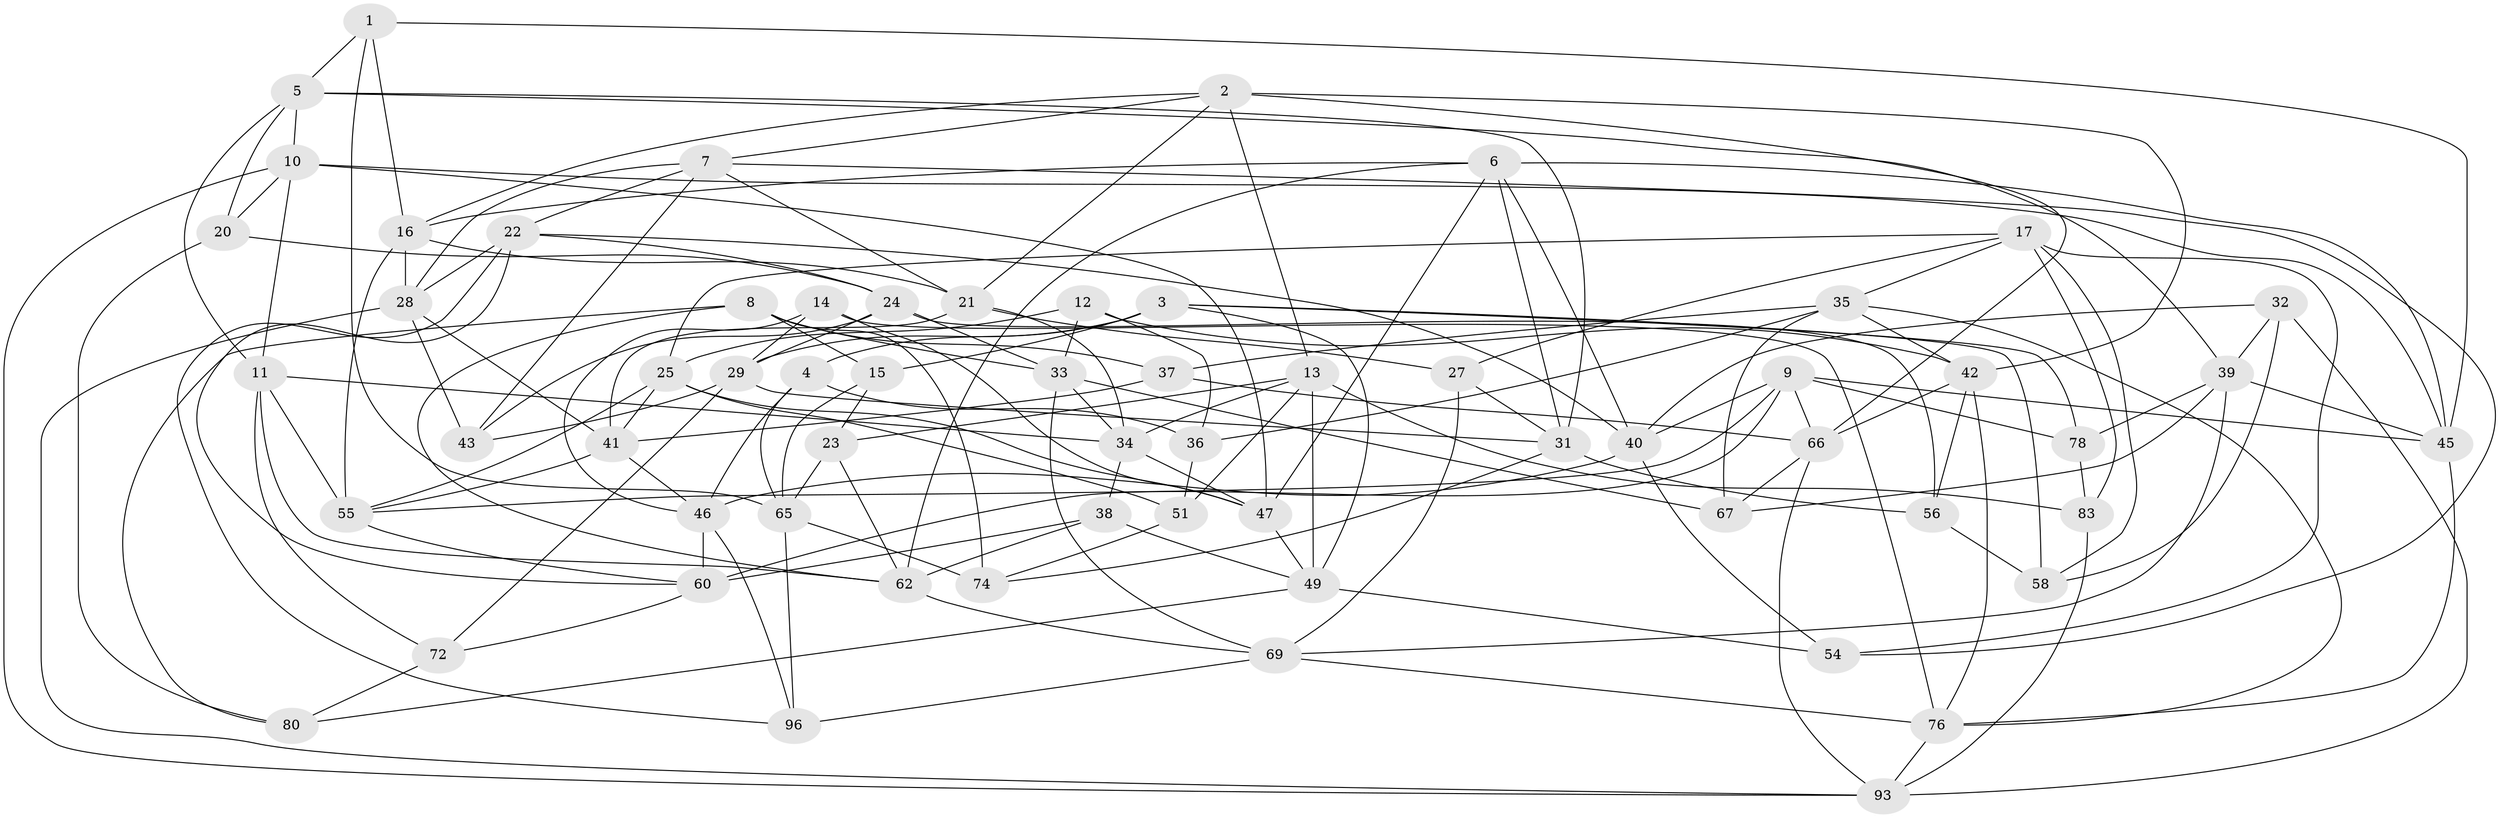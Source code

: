 // original degree distribution, {4: 1.0}
// Generated by graph-tools (version 1.1) at 2025/39/02/21/25 10:39:01]
// undirected, 62 vertices, 162 edges
graph export_dot {
graph [start="1"]
  node [color=gray90,style=filled];
  1;
  2 [super="+50"];
  3 [super="+19"];
  4;
  5 [super="+52"];
  6 [super="+75"];
  7 [super="+77"];
  8 [super="+97"];
  9 [super="+26"];
  10 [super="+18"];
  11 [super="+95"];
  12;
  13 [super="+92"];
  14;
  15;
  16 [super="+98"];
  17 [super="+89"];
  20;
  21 [super="+44"];
  22 [super="+59"];
  23;
  24 [super="+99"];
  25 [super="+48"];
  27;
  28 [super="+53"];
  29 [super="+30"];
  31 [super="+86"];
  32;
  33 [super="+84"];
  34 [super="+82"];
  35 [super="+88"];
  36;
  37;
  38;
  39 [super="+61"];
  40 [super="+91"];
  41 [super="+63"];
  42 [super="+85"];
  43;
  45 [super="+71"];
  46 [super="+100"];
  47 [super="+73"];
  49 [super="+57"];
  51;
  54;
  55 [super="+68"];
  56;
  58;
  60 [super="+64"];
  62 [super="+70"];
  65 [super="+81"];
  66 [super="+90"];
  67;
  69 [super="+79"];
  72;
  74;
  76 [super="+87"];
  78;
  80;
  83;
  93 [super="+94"];
  96;
  1 -- 5;
  1 -- 16;
  1 -- 45;
  1 -- 65;
  2 -- 21;
  2 -- 16;
  2 -- 7;
  2 -- 66;
  2 -- 42;
  2 -- 13;
  3 -- 49;
  3 -- 15;
  3 -- 78;
  3 -- 58;
  3 -- 4;
  3 -- 29;
  4 -- 36;
  4 -- 46;
  4 -- 65;
  5 -- 20;
  5 -- 10;
  5 -- 39;
  5 -- 31;
  5 -- 11;
  6 -- 45;
  6 -- 40;
  6 -- 31;
  6 -- 16;
  6 -- 62;
  6 -- 47;
  7 -- 43;
  7 -- 54;
  7 -- 28;
  7 -- 22;
  7 -- 21;
  8 -- 80;
  8 -- 62;
  8 -- 15;
  8 -- 33;
  8 -- 74;
  8 -- 37;
  9 -- 55;
  9 -- 60;
  9 -- 45;
  9 -- 40;
  9 -- 66;
  9 -- 78;
  10 -- 11;
  10 -- 20;
  10 -- 45;
  10 -- 47;
  10 -- 93;
  11 -- 72;
  11 -- 55;
  11 -- 34;
  11 -- 62;
  12 -- 25;
  12 -- 36;
  12 -- 33;
  12 -- 42;
  13 -- 23;
  13 -- 51;
  13 -- 49;
  13 -- 34;
  13 -- 83;
  14 -- 76;
  14 -- 46;
  14 -- 47;
  14 -- 29;
  15 -- 23;
  15 -- 65;
  16 -- 21;
  16 -- 28;
  16 -- 55;
  17 -- 25;
  17 -- 27;
  17 -- 54;
  17 -- 83;
  17 -- 58;
  17 -- 35;
  20 -- 80;
  20 -- 24;
  21 -- 41;
  21 -- 34;
  21 -- 27;
  22 -- 24;
  22 -- 40;
  22 -- 96;
  22 -- 60;
  22 -- 28;
  23 -- 65;
  23 -- 62;
  24 -- 43;
  24 -- 33;
  24 -- 29;
  24 -- 56;
  25 -- 51;
  25 -- 41;
  25 -- 47;
  25 -- 55;
  27 -- 69;
  27 -- 31;
  28 -- 93;
  28 -- 41;
  28 -- 43;
  29 -- 31;
  29 -- 72;
  29 -- 43;
  31 -- 74;
  31 -- 56;
  32 -- 58;
  32 -- 93;
  32 -- 40;
  32 -- 39;
  33 -- 34;
  33 -- 67;
  33 -- 69;
  34 -- 38;
  34 -- 47;
  35 -- 37;
  35 -- 76;
  35 -- 67;
  35 -- 36;
  35 -- 42;
  36 -- 51;
  37 -- 66;
  37 -- 41;
  38 -- 62;
  38 -- 60;
  38 -- 49;
  39 -- 45;
  39 -- 69;
  39 -- 67;
  39 -- 78;
  40 -- 46;
  40 -- 54;
  41 -- 46;
  41 -- 55;
  42 -- 76;
  42 -- 66;
  42 -- 56;
  45 -- 76;
  46 -- 96;
  46 -- 60;
  47 -- 49;
  49 -- 54;
  49 -- 80;
  51 -- 74;
  55 -- 60;
  56 -- 58;
  60 -- 72;
  62 -- 69;
  65 -- 74;
  65 -- 96;
  66 -- 67;
  66 -- 93;
  69 -- 96;
  69 -- 76;
  72 -- 80;
  76 -- 93;
  78 -- 83;
  83 -- 93;
}
